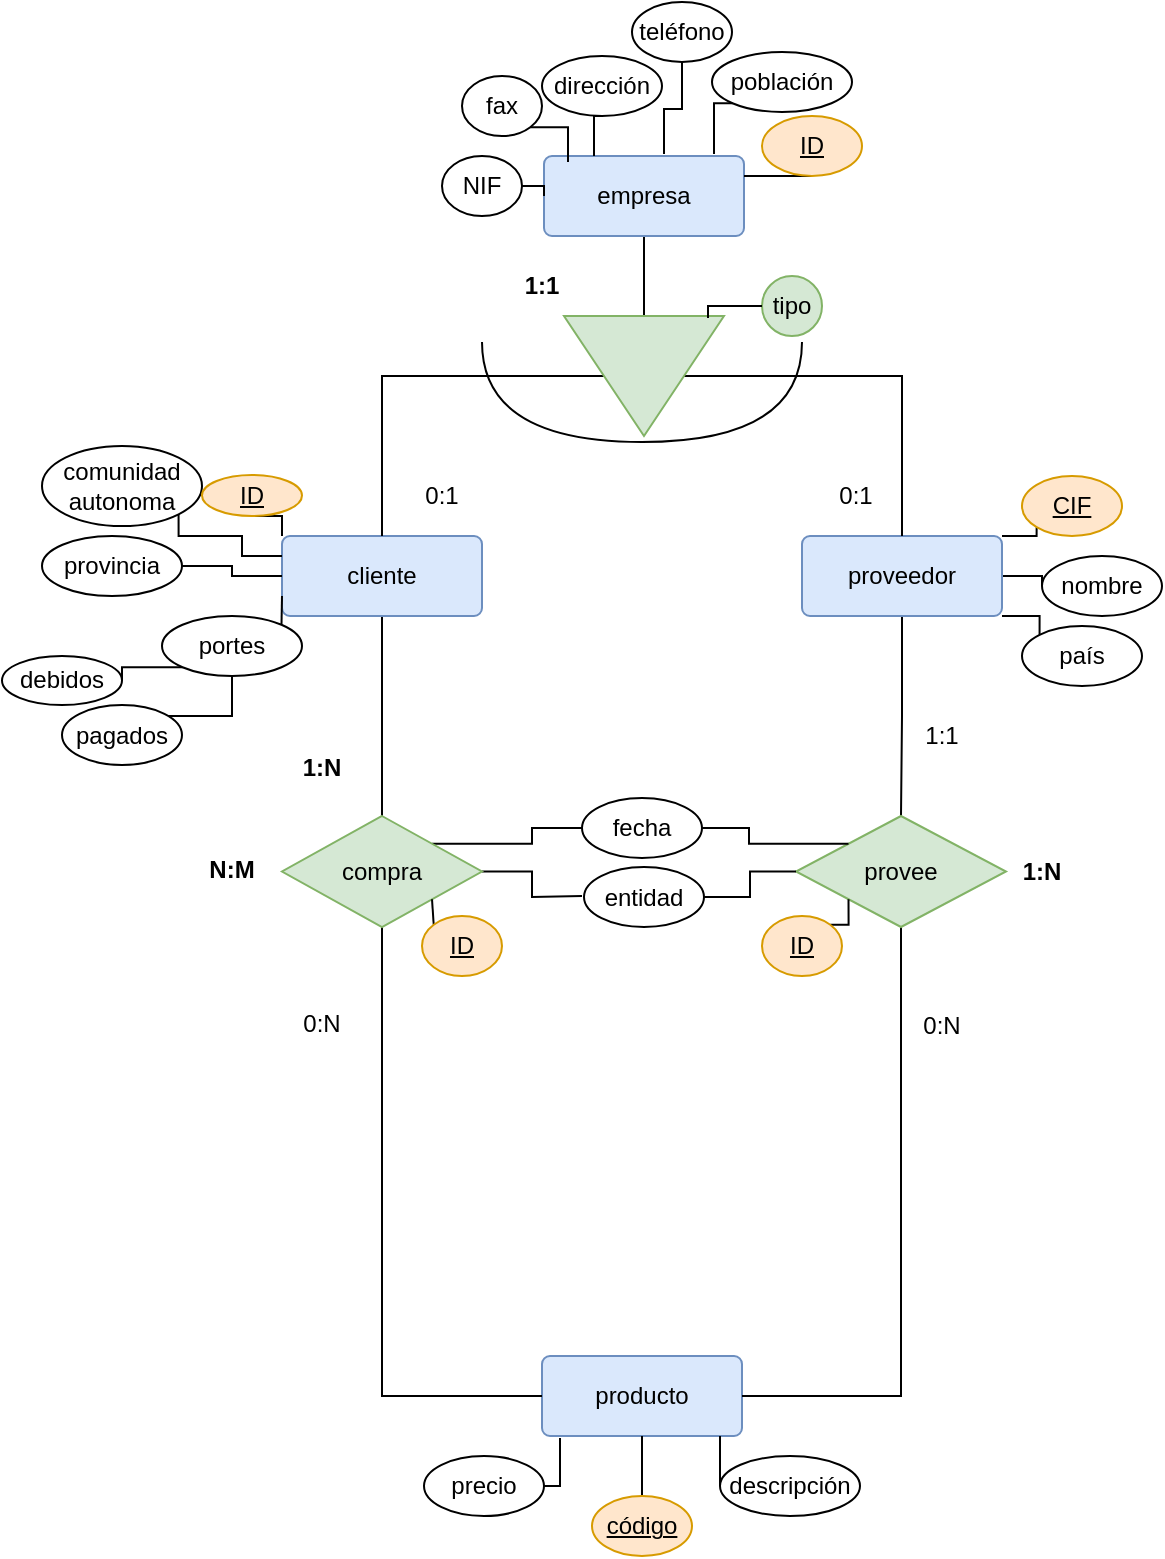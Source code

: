 <mxfile version="22.0.4" type="github">
  <diagram name="Página-1" id="pFsK3HNh0K1RL6zdb9fG">
    <mxGraphModel dx="1434" dy="795" grid="1" gridSize="10" guides="1" tooltips="1" connect="1" arrows="1" fold="1" page="1" pageScale="1" pageWidth="827" pageHeight="1169" math="0" shadow="0">
      <root>
        <mxCell id="0" />
        <mxCell id="1" parent="0" />
        <mxCell id="tli_p0ZEPbEqmwboCu_G-58" style="edgeStyle=orthogonalEdgeStyle;rounded=0;orthogonalLoop=1;jettySize=auto;html=1;exitX=0.5;exitY=1;exitDx=0;exitDy=0;entryX=0.5;entryY=0;entryDx=0;entryDy=0;endArrow=none;endFill=0;" edge="1" parent="1" source="tli_p0ZEPbEqmwboCu_G-1" target="tli_p0ZEPbEqmwboCu_G-49">
          <mxGeometry relative="1" as="geometry" />
        </mxCell>
        <mxCell id="tli_p0ZEPbEqmwboCu_G-1" value="cliente" style="rounded=1;arcSize=10;whiteSpace=wrap;html=1;align=center;fillColor=#dae8fc;strokeColor=#6c8ebf;" vertex="1" parent="1">
          <mxGeometry x="190" y="510" width="100" height="40" as="geometry" />
        </mxCell>
        <mxCell id="tli_p0ZEPbEqmwboCu_G-54" style="edgeStyle=orthogonalEdgeStyle;rounded=0;orthogonalLoop=1;jettySize=auto;html=1;exitX=1;exitY=0;exitDx=0;exitDy=0;entryX=0;entryY=1;entryDx=0;entryDy=0;endArrow=none;endFill=0;" edge="1" parent="1" source="tli_p0ZEPbEqmwboCu_G-2" target="tli_p0ZEPbEqmwboCu_G-37">
          <mxGeometry relative="1" as="geometry" />
        </mxCell>
        <mxCell id="tli_p0ZEPbEqmwboCu_G-56" style="edgeStyle=orthogonalEdgeStyle;rounded=0;orthogonalLoop=1;jettySize=auto;html=1;exitX=1;exitY=0.5;exitDx=0;exitDy=0;endArrow=none;endFill=0;" edge="1" parent="1" source="tli_p0ZEPbEqmwboCu_G-2" target="tli_p0ZEPbEqmwboCu_G-53">
          <mxGeometry relative="1" as="geometry" />
        </mxCell>
        <mxCell id="tli_p0ZEPbEqmwboCu_G-57" style="edgeStyle=orthogonalEdgeStyle;rounded=0;orthogonalLoop=1;jettySize=auto;html=1;exitX=1;exitY=1;exitDx=0;exitDy=0;entryX=0;entryY=0;entryDx=0;entryDy=0;endArrow=none;endFill=0;" edge="1" parent="1" source="tli_p0ZEPbEqmwboCu_G-2" target="tli_p0ZEPbEqmwboCu_G-55">
          <mxGeometry relative="1" as="geometry" />
        </mxCell>
        <mxCell id="tli_p0ZEPbEqmwboCu_G-59" value="" style="edgeStyle=orthogonalEdgeStyle;rounded=0;orthogonalLoop=1;jettySize=auto;html=1;endArrow=none;endFill=0;" edge="1" parent="1" source="tli_p0ZEPbEqmwboCu_G-2" target="tli_p0ZEPbEqmwboCu_G-50">
          <mxGeometry relative="1" as="geometry" />
        </mxCell>
        <mxCell id="tli_p0ZEPbEqmwboCu_G-2" value="proveedor" style="rounded=1;arcSize=10;whiteSpace=wrap;html=1;align=center;fillColor=#dae8fc;strokeColor=#6c8ebf;" vertex="1" parent="1">
          <mxGeometry x="450" y="510" width="100" height="40" as="geometry" />
        </mxCell>
        <mxCell id="tli_p0ZEPbEqmwboCu_G-11" style="edgeStyle=orthogonalEdgeStyle;rounded=0;orthogonalLoop=1;jettySize=auto;html=1;exitX=0.5;exitY=1;exitDx=0;exitDy=0;endArrow=none;endFill=0;" edge="1" parent="1" source="tli_p0ZEPbEqmwboCu_G-3" target="tli_p0ZEPbEqmwboCu_G-8">
          <mxGeometry relative="1" as="geometry" />
        </mxCell>
        <mxCell id="tli_p0ZEPbEqmwboCu_G-3" value="empresa" style="rounded=1;arcSize=10;whiteSpace=wrap;html=1;align=center;fillColor=#dae8fc;strokeColor=#6c8ebf;" vertex="1" parent="1">
          <mxGeometry x="321" y="320" width="100" height="40" as="geometry" />
        </mxCell>
        <mxCell id="tli_p0ZEPbEqmwboCu_G-9" style="edgeStyle=orthogonalEdgeStyle;rounded=0;orthogonalLoop=1;jettySize=auto;html=1;exitX=0.5;exitY=0;exitDx=0;exitDy=0;entryX=0.5;entryY=0;entryDx=0;entryDy=0;endArrow=none;endFill=0;" edge="1" parent="1" source="tli_p0ZEPbEqmwboCu_G-8" target="tli_p0ZEPbEqmwboCu_G-2">
          <mxGeometry relative="1" as="geometry" />
        </mxCell>
        <mxCell id="tli_p0ZEPbEqmwboCu_G-10" style="edgeStyle=orthogonalEdgeStyle;rounded=0;orthogonalLoop=1;jettySize=auto;html=1;exitX=0.5;exitY=1;exitDx=0;exitDy=0;entryX=0.5;entryY=0;entryDx=0;entryDy=0;endArrow=none;endFill=0;" edge="1" parent="1" source="tli_p0ZEPbEqmwboCu_G-8" target="tli_p0ZEPbEqmwboCu_G-1">
          <mxGeometry relative="1" as="geometry" />
        </mxCell>
        <mxCell id="tli_p0ZEPbEqmwboCu_G-8" value="" style="triangle;whiteSpace=wrap;html=1;rotation=0;direction=south;fillColor=#d5e8d4;strokeColor=#82b366;" vertex="1" parent="1">
          <mxGeometry x="331" y="400" width="80" height="60" as="geometry" />
        </mxCell>
        <mxCell id="tli_p0ZEPbEqmwboCu_G-12" value="tipo" style="ellipse;whiteSpace=wrap;html=1;fillColor=#d5e8d4;strokeColor=#82b366;" vertex="1" parent="1">
          <mxGeometry x="430" y="380" width="30" height="30" as="geometry" />
        </mxCell>
        <mxCell id="tli_p0ZEPbEqmwboCu_G-16" style="edgeStyle=orthogonalEdgeStyle;rounded=0;orthogonalLoop=1;jettySize=auto;html=1;exitX=0;exitY=0.5;exitDx=0;exitDy=0;entryX=0.017;entryY=0.1;entryDx=0;entryDy=0;entryPerimeter=0;endArrow=none;endFill=0;" edge="1" parent="1" source="tli_p0ZEPbEqmwboCu_G-12" target="tli_p0ZEPbEqmwboCu_G-8">
          <mxGeometry relative="1" as="geometry" />
        </mxCell>
        <mxCell id="tli_p0ZEPbEqmwboCu_G-17" value="producto" style="rounded=1;arcSize=10;whiteSpace=wrap;html=1;align=center;fillColor=#dae8fc;strokeColor=#6c8ebf;" vertex="1" parent="1">
          <mxGeometry x="320" y="920" width="100" height="40" as="geometry" />
        </mxCell>
        <mxCell id="tli_p0ZEPbEqmwboCu_G-32" style="edgeStyle=orthogonalEdgeStyle;rounded=0;orthogonalLoop=1;jettySize=auto;html=1;exitX=1;exitY=0.5;exitDx=0;exitDy=0;entryX=0;entryY=0.5;entryDx=0;entryDy=0;endArrow=none;endFill=0;" edge="1" parent="1" source="tli_p0ZEPbEqmwboCu_G-18" target="tli_p0ZEPbEqmwboCu_G-3">
          <mxGeometry relative="1" as="geometry" />
        </mxCell>
        <mxCell id="tli_p0ZEPbEqmwboCu_G-18" value="NIF" style="ellipse;whiteSpace=wrap;html=1;align=center;" vertex="1" parent="1">
          <mxGeometry x="270" y="320" width="40" height="30" as="geometry" />
        </mxCell>
        <mxCell id="tli_p0ZEPbEqmwboCu_G-29" style="edgeStyle=orthogonalEdgeStyle;rounded=0;orthogonalLoop=1;jettySize=auto;html=1;exitX=0.5;exitY=1;exitDx=0;exitDy=0;entryX=0.25;entryY=0;entryDx=0;entryDy=0;endArrow=none;endFill=0;" edge="1" parent="1" source="tli_p0ZEPbEqmwboCu_G-20" target="tli_p0ZEPbEqmwboCu_G-3">
          <mxGeometry relative="1" as="geometry" />
        </mxCell>
        <mxCell id="tli_p0ZEPbEqmwboCu_G-20" value="dirección" style="ellipse;whiteSpace=wrap;html=1;align=center;" vertex="1" parent="1">
          <mxGeometry x="320" y="270" width="60" height="30" as="geometry" />
        </mxCell>
        <mxCell id="tli_p0ZEPbEqmwboCu_G-21" value="población" style="ellipse;whiteSpace=wrap;html=1;align=center;" vertex="1" parent="1">
          <mxGeometry x="405" y="268" width="70" height="30" as="geometry" />
        </mxCell>
        <mxCell id="tli_p0ZEPbEqmwboCu_G-22" value="teléfono" style="ellipse;whiteSpace=wrap;html=1;align=center;" vertex="1" parent="1">
          <mxGeometry x="365" y="243" width="50" height="30" as="geometry" />
        </mxCell>
        <mxCell id="tli_p0ZEPbEqmwboCu_G-23" value="fax" style="ellipse;whiteSpace=wrap;html=1;align=center;" vertex="1" parent="1">
          <mxGeometry x="280" y="280" width="40" height="30" as="geometry" />
        </mxCell>
        <mxCell id="tli_p0ZEPbEqmwboCu_G-26" style="edgeStyle=orthogonalEdgeStyle;rounded=0;orthogonalLoop=1;jettySize=auto;html=1;exitX=0.5;exitY=1;exitDx=0;exitDy=0;entryX=1;entryY=0.25;entryDx=0;entryDy=0;endArrow=none;endFill=0;" edge="1" parent="1" source="tli_p0ZEPbEqmwboCu_G-24" target="tli_p0ZEPbEqmwboCu_G-3">
          <mxGeometry relative="1" as="geometry" />
        </mxCell>
        <mxCell id="tli_p0ZEPbEqmwboCu_G-24" value="&lt;u&gt;ID&lt;/u&gt;" style="ellipse;whiteSpace=wrap;html=1;align=center;fillColor=#ffe6cc;strokeColor=#d79b00;" vertex="1" parent="1">
          <mxGeometry x="430" y="300" width="50" height="30" as="geometry" />
        </mxCell>
        <mxCell id="tli_p0ZEPbEqmwboCu_G-25" value="" style="shape=requiredInterface;html=1;verticalLabelPosition=bottom;sketch=0;rotation=90;" vertex="1" parent="1">
          <mxGeometry x="345" y="358" width="50" height="160" as="geometry" />
        </mxCell>
        <mxCell id="tli_p0ZEPbEqmwboCu_G-27" style="edgeStyle=orthogonalEdgeStyle;rounded=0;orthogonalLoop=1;jettySize=auto;html=1;exitX=0;exitY=1;exitDx=0;exitDy=0;entryX=0.85;entryY=-0.025;entryDx=0;entryDy=0;entryPerimeter=0;endArrow=none;endFill=0;" edge="1" parent="1" source="tli_p0ZEPbEqmwboCu_G-21" target="tli_p0ZEPbEqmwboCu_G-3">
          <mxGeometry relative="1" as="geometry" />
        </mxCell>
        <mxCell id="tli_p0ZEPbEqmwboCu_G-28" style="edgeStyle=orthogonalEdgeStyle;rounded=0;orthogonalLoop=1;jettySize=auto;html=1;exitX=0.5;exitY=1;exitDx=0;exitDy=0;entryX=0.6;entryY=-0.025;entryDx=0;entryDy=0;entryPerimeter=0;endArrow=none;endFill=0;" edge="1" parent="1" source="tli_p0ZEPbEqmwboCu_G-22" target="tli_p0ZEPbEqmwboCu_G-3">
          <mxGeometry relative="1" as="geometry" />
        </mxCell>
        <mxCell id="tli_p0ZEPbEqmwboCu_G-30" style="edgeStyle=orthogonalEdgeStyle;rounded=0;orthogonalLoop=1;jettySize=auto;html=1;exitX=1;exitY=1;exitDx=0;exitDy=0;entryX=0.12;entryY=0.075;entryDx=0;entryDy=0;entryPerimeter=0;endArrow=none;endFill=0;" edge="1" parent="1" source="tli_p0ZEPbEqmwboCu_G-23" target="tli_p0ZEPbEqmwboCu_G-3">
          <mxGeometry relative="1" as="geometry" />
        </mxCell>
        <mxCell id="tli_p0ZEPbEqmwboCu_G-44" style="edgeStyle=orthogonalEdgeStyle;rounded=0;orthogonalLoop=1;jettySize=auto;html=1;exitX=1;exitY=0.5;exitDx=0;exitDy=0;entryX=0;entryY=0.5;entryDx=0;entryDy=0;endArrow=none;endFill=0;" edge="1" parent="1" source="tli_p0ZEPbEqmwboCu_G-33" target="tli_p0ZEPbEqmwboCu_G-1">
          <mxGeometry relative="1" as="geometry" />
        </mxCell>
        <mxCell id="tli_p0ZEPbEqmwboCu_G-33" value="provincia" style="ellipse;whiteSpace=wrap;html=1;align=center;" vertex="1" parent="1">
          <mxGeometry x="70" y="510" width="70" height="30" as="geometry" />
        </mxCell>
        <mxCell id="tli_p0ZEPbEqmwboCu_G-43" style="edgeStyle=orthogonalEdgeStyle;rounded=0;orthogonalLoop=1;jettySize=auto;html=1;exitX=1;exitY=1;exitDx=0;exitDy=0;entryX=0;entryY=0.25;entryDx=0;entryDy=0;endArrow=none;endFill=0;" edge="1" parent="1" source="tli_p0ZEPbEqmwboCu_G-34" target="tli_p0ZEPbEqmwboCu_G-1">
          <mxGeometry relative="1" as="geometry">
            <Array as="points">
              <mxPoint x="138" y="510" />
              <mxPoint x="170" y="510" />
              <mxPoint x="170" y="520" />
            </Array>
          </mxGeometry>
        </mxCell>
        <mxCell id="tli_p0ZEPbEqmwboCu_G-34" value="&lt;div&gt;comunidad&lt;/div&gt;&lt;div&gt;autonoma&lt;br&gt;&lt;/div&gt;" style="ellipse;whiteSpace=wrap;html=1;align=center;" vertex="1" parent="1">
          <mxGeometry x="70" y="465" width="80" height="40" as="geometry" />
        </mxCell>
        <mxCell id="tli_p0ZEPbEqmwboCu_G-37" value="&lt;u&gt;CIF&lt;/u&gt;" style="ellipse;whiteSpace=wrap;html=1;align=center;fillColor=#ffe6cc;strokeColor=#d79b00;" vertex="1" parent="1">
          <mxGeometry x="560" y="480" width="50" height="30" as="geometry" />
        </mxCell>
        <mxCell id="tli_p0ZEPbEqmwboCu_G-45" style="edgeStyle=orthogonalEdgeStyle;rounded=0;orthogonalLoop=1;jettySize=auto;html=1;exitX=1;exitY=0;exitDx=0;exitDy=0;entryX=0;entryY=0.75;entryDx=0;entryDy=0;endArrow=none;endFill=0;" edge="1" parent="1" source="tli_p0ZEPbEqmwboCu_G-38" target="tli_p0ZEPbEqmwboCu_G-1">
          <mxGeometry relative="1" as="geometry" />
        </mxCell>
        <mxCell id="tli_p0ZEPbEqmwboCu_G-46" value="" style="edgeStyle=orthogonalEdgeStyle;rounded=0;orthogonalLoop=1;jettySize=auto;html=1;endArrow=none;endFill=0;" edge="1" parent="1" source="tli_p0ZEPbEqmwboCu_G-38" target="tli_p0ZEPbEqmwboCu_G-41">
          <mxGeometry relative="1" as="geometry" />
        </mxCell>
        <mxCell id="tli_p0ZEPbEqmwboCu_G-47" style="edgeStyle=orthogonalEdgeStyle;rounded=0;orthogonalLoop=1;jettySize=auto;html=1;exitX=0;exitY=1;exitDx=0;exitDy=0;entryX=1;entryY=0.5;entryDx=0;entryDy=0;endArrow=none;endFill=0;" edge="1" parent="1" source="tli_p0ZEPbEqmwboCu_G-38" target="tli_p0ZEPbEqmwboCu_G-40">
          <mxGeometry relative="1" as="geometry" />
        </mxCell>
        <mxCell id="tli_p0ZEPbEqmwboCu_G-38" value="portes" style="ellipse;whiteSpace=wrap;html=1;align=center;" vertex="1" parent="1">
          <mxGeometry x="130" y="550" width="70" height="30" as="geometry" />
        </mxCell>
        <mxCell id="tli_p0ZEPbEqmwboCu_G-42" style="edgeStyle=orthogonalEdgeStyle;rounded=0;orthogonalLoop=1;jettySize=auto;html=1;exitX=0.5;exitY=1;exitDx=0;exitDy=0;entryX=0;entryY=0;entryDx=0;entryDy=0;endArrow=none;endFill=0;" edge="1" parent="1" source="tli_p0ZEPbEqmwboCu_G-39" target="tli_p0ZEPbEqmwboCu_G-1">
          <mxGeometry relative="1" as="geometry" />
        </mxCell>
        <mxCell id="tli_p0ZEPbEqmwboCu_G-39" value="&lt;u&gt;ID&lt;/u&gt;" style="ellipse;whiteSpace=wrap;html=1;align=center;fillColor=#ffe6cc;strokeColor=#d79b00;" vertex="1" parent="1">
          <mxGeometry x="150" y="479.5" width="50" height="20.5" as="geometry" />
        </mxCell>
        <mxCell id="tli_p0ZEPbEqmwboCu_G-40" value="debidos" style="ellipse;whiteSpace=wrap;html=1;align=center;" vertex="1" parent="1">
          <mxGeometry x="50" y="570" width="60" height="24.5" as="geometry" />
        </mxCell>
        <mxCell id="tli_p0ZEPbEqmwboCu_G-41" value="pagados" style="ellipse;whiteSpace=wrap;html=1;align=center;" vertex="1" parent="1">
          <mxGeometry x="80" y="594.5" width="60" height="30" as="geometry" />
        </mxCell>
        <mxCell id="tli_p0ZEPbEqmwboCu_G-61" style="edgeStyle=orthogonalEdgeStyle;rounded=0;orthogonalLoop=1;jettySize=auto;html=1;exitX=0.5;exitY=1;exitDx=0;exitDy=0;entryX=0;entryY=0.5;entryDx=0;entryDy=0;endArrow=none;endFill=0;" edge="1" parent="1" source="tli_p0ZEPbEqmwboCu_G-49" target="tli_p0ZEPbEqmwboCu_G-17">
          <mxGeometry relative="1" as="geometry" />
        </mxCell>
        <mxCell id="tli_p0ZEPbEqmwboCu_G-64" style="edgeStyle=orthogonalEdgeStyle;rounded=0;orthogonalLoop=1;jettySize=auto;html=1;exitX=1;exitY=0.5;exitDx=0;exitDy=0;endArrow=none;endFill=0;" edge="1" parent="1" source="tli_p0ZEPbEqmwboCu_G-49">
          <mxGeometry relative="1" as="geometry">
            <mxPoint x="340" y="690" as="targetPoint" />
          </mxGeometry>
        </mxCell>
        <mxCell id="tli_p0ZEPbEqmwboCu_G-66" style="edgeStyle=orthogonalEdgeStyle;rounded=0;orthogonalLoop=1;jettySize=auto;html=1;exitX=1;exitY=0;exitDx=0;exitDy=0;entryX=0;entryY=0.5;entryDx=0;entryDy=0;endArrow=none;endFill=0;" edge="1" parent="1" source="tli_p0ZEPbEqmwboCu_G-49" target="tli_p0ZEPbEqmwboCu_G-62">
          <mxGeometry relative="1" as="geometry" />
        </mxCell>
        <mxCell id="tli_p0ZEPbEqmwboCu_G-49" value="compra" style="shape=rhombus;perimeter=rhombusPerimeter;whiteSpace=wrap;html=1;align=center;fillColor=#d5e8d4;strokeColor=#82b366;" vertex="1" parent="1">
          <mxGeometry x="190" y="650" width="100" height="55.5" as="geometry" />
        </mxCell>
        <mxCell id="tli_p0ZEPbEqmwboCu_G-60" style="edgeStyle=orthogonalEdgeStyle;rounded=0;orthogonalLoop=1;jettySize=auto;html=1;exitX=0.5;exitY=1;exitDx=0;exitDy=0;entryX=1;entryY=0.5;entryDx=0;entryDy=0;endArrow=none;endFill=0;" edge="1" parent="1" source="tli_p0ZEPbEqmwboCu_G-50" target="tli_p0ZEPbEqmwboCu_G-17">
          <mxGeometry relative="1" as="geometry" />
        </mxCell>
        <mxCell id="tli_p0ZEPbEqmwboCu_G-50" value="provee" style="shape=rhombus;perimeter=rhombusPerimeter;whiteSpace=wrap;html=1;align=center;fillColor=#d5e8d4;strokeColor=#82b366;" vertex="1" parent="1">
          <mxGeometry x="447" y="650" width="105" height="55.5" as="geometry" />
        </mxCell>
        <mxCell id="tli_p0ZEPbEqmwboCu_G-53" value="nombre" style="ellipse;whiteSpace=wrap;html=1;align=center;" vertex="1" parent="1">
          <mxGeometry x="570" y="520" width="60" height="30" as="geometry" />
        </mxCell>
        <mxCell id="tli_p0ZEPbEqmwboCu_G-55" value="país" style="ellipse;whiteSpace=wrap;html=1;align=center;" vertex="1" parent="1">
          <mxGeometry x="560" y="555" width="60" height="30" as="geometry" />
        </mxCell>
        <mxCell id="tli_p0ZEPbEqmwboCu_G-67" style="edgeStyle=orthogonalEdgeStyle;rounded=0;orthogonalLoop=1;jettySize=auto;html=1;exitX=1;exitY=0.5;exitDx=0;exitDy=0;entryX=0;entryY=0;entryDx=0;entryDy=0;endArrow=none;endFill=0;" edge="1" parent="1" source="tli_p0ZEPbEqmwboCu_G-62" target="tli_p0ZEPbEqmwboCu_G-50">
          <mxGeometry relative="1" as="geometry" />
        </mxCell>
        <mxCell id="tli_p0ZEPbEqmwboCu_G-62" value="fecha" style="ellipse;whiteSpace=wrap;html=1;align=center;" vertex="1" parent="1">
          <mxGeometry x="340" y="641" width="60" height="30" as="geometry" />
        </mxCell>
        <mxCell id="tli_p0ZEPbEqmwboCu_G-65" style="edgeStyle=orthogonalEdgeStyle;rounded=0;orthogonalLoop=1;jettySize=auto;html=1;exitX=1;exitY=0.5;exitDx=0;exitDy=0;entryX=0;entryY=0.5;entryDx=0;entryDy=0;endArrow=none;endFill=0;" edge="1" parent="1" source="tli_p0ZEPbEqmwboCu_G-63" target="tli_p0ZEPbEqmwboCu_G-50">
          <mxGeometry relative="1" as="geometry" />
        </mxCell>
        <mxCell id="tli_p0ZEPbEqmwboCu_G-63" value="entidad" style="ellipse;whiteSpace=wrap;html=1;align=center;" vertex="1" parent="1">
          <mxGeometry x="341" y="675.5" width="60" height="30" as="geometry" />
        </mxCell>
        <mxCell id="tli_p0ZEPbEqmwboCu_G-70" style="edgeStyle=orthogonalEdgeStyle;rounded=0;orthogonalLoop=1;jettySize=auto;html=1;exitX=1;exitY=0;exitDx=0;exitDy=0;entryX=0;entryY=1;entryDx=0;entryDy=0;endArrow=none;endFill=0;" edge="1" parent="1" source="tli_p0ZEPbEqmwboCu_G-68" target="tli_p0ZEPbEqmwboCu_G-50">
          <mxGeometry relative="1" as="geometry" />
        </mxCell>
        <mxCell id="tli_p0ZEPbEqmwboCu_G-68" value="&lt;u&gt;ID&lt;/u&gt;" style="ellipse;whiteSpace=wrap;html=1;align=center;fillColor=#ffe6cc;strokeColor=#d79b00;" vertex="1" parent="1">
          <mxGeometry x="430" y="700" width="40" height="30" as="geometry" />
        </mxCell>
        <mxCell id="tli_p0ZEPbEqmwboCu_G-71" style="edgeStyle=orthogonalEdgeStyle;rounded=0;orthogonalLoop=1;jettySize=auto;html=1;exitX=0;exitY=0;exitDx=0;exitDy=0;entryX=1;entryY=1;entryDx=0;entryDy=0;endArrow=none;endFill=0;" edge="1" parent="1" source="tli_p0ZEPbEqmwboCu_G-69" target="tli_p0ZEPbEqmwboCu_G-49">
          <mxGeometry relative="1" as="geometry" />
        </mxCell>
        <mxCell id="tli_p0ZEPbEqmwboCu_G-69" value="&lt;u&gt;ID&lt;/u&gt;" style="ellipse;whiteSpace=wrap;html=1;align=center;fillColor=#ffe6cc;strokeColor=#d79b00;" vertex="1" parent="1">
          <mxGeometry x="260" y="700" width="40" height="30" as="geometry" />
        </mxCell>
        <mxCell id="tli_p0ZEPbEqmwboCu_G-80" style="edgeStyle=orthogonalEdgeStyle;rounded=0;orthogonalLoop=1;jettySize=auto;html=1;exitX=0.5;exitY=0;exitDx=0;exitDy=0;entryX=0.5;entryY=1;entryDx=0;entryDy=0;endArrow=none;endFill=0;" edge="1" parent="1" source="tli_p0ZEPbEqmwboCu_G-72" target="tli_p0ZEPbEqmwboCu_G-17">
          <mxGeometry relative="1" as="geometry" />
        </mxCell>
        <mxCell id="tli_p0ZEPbEqmwboCu_G-72" value="&lt;u&gt;código&lt;/u&gt;" style="ellipse;whiteSpace=wrap;html=1;align=center;fillColor=#ffe6cc;strokeColor=#d79b00;" vertex="1" parent="1">
          <mxGeometry x="345" y="990" width="50" height="30" as="geometry" />
        </mxCell>
        <mxCell id="tli_p0ZEPbEqmwboCu_G-73" value="descripción" style="ellipse;whiteSpace=wrap;html=1;align=center;" vertex="1" parent="1">
          <mxGeometry x="409" y="970" width="70" height="30" as="geometry" />
        </mxCell>
        <mxCell id="tli_p0ZEPbEqmwboCu_G-74" value="precio" style="ellipse;whiteSpace=wrap;html=1;align=center;" vertex="1" parent="1">
          <mxGeometry x="261" y="970" width="60" height="30" as="geometry" />
        </mxCell>
        <mxCell id="tli_p0ZEPbEqmwboCu_G-79" style="edgeStyle=orthogonalEdgeStyle;rounded=0;orthogonalLoop=1;jettySize=auto;html=1;exitX=0;exitY=0.5;exitDx=0;exitDy=0;entryX=0.89;entryY=1;entryDx=0;entryDy=0;entryPerimeter=0;endArrow=none;endFill=0;" edge="1" parent="1" source="tli_p0ZEPbEqmwboCu_G-73" target="tli_p0ZEPbEqmwboCu_G-17">
          <mxGeometry relative="1" as="geometry" />
        </mxCell>
        <mxCell id="tli_p0ZEPbEqmwboCu_G-81" style="edgeStyle=orthogonalEdgeStyle;rounded=0;orthogonalLoop=1;jettySize=auto;html=1;exitX=1;exitY=0.5;exitDx=0;exitDy=0;entryX=0.09;entryY=1.025;entryDx=0;entryDy=0;entryPerimeter=0;endArrow=none;endFill=0;" edge="1" parent="1" source="tli_p0ZEPbEqmwboCu_G-74" target="tli_p0ZEPbEqmwboCu_G-17">
          <mxGeometry relative="1" as="geometry" />
        </mxCell>
        <mxCell id="tli_p0ZEPbEqmwboCu_G-82" value="0:N" style="text;html=1;strokeColor=none;fillColor=none;align=center;verticalAlign=middle;whiteSpace=wrap;rounded=0;" vertex="1" parent="1">
          <mxGeometry x="490" y="740" width="60" height="30" as="geometry" />
        </mxCell>
        <mxCell id="tli_p0ZEPbEqmwboCu_G-83" value="1:1" style="text;html=1;strokeColor=none;fillColor=none;align=center;verticalAlign=middle;whiteSpace=wrap;rounded=0;" vertex="1" parent="1">
          <mxGeometry x="490" y="594.5" width="60" height="30" as="geometry" />
        </mxCell>
        <mxCell id="tli_p0ZEPbEqmwboCu_G-84" value="&lt;b&gt;1:N&lt;/b&gt;" style="text;html=1;strokeColor=none;fillColor=none;align=center;verticalAlign=middle;whiteSpace=wrap;rounded=0;" vertex="1" parent="1">
          <mxGeometry x="540" y="662.75" width="60" height="30" as="geometry" />
        </mxCell>
        <mxCell id="tli_p0ZEPbEqmwboCu_G-85" value="&lt;b&gt;1:1&lt;/b&gt;" style="text;html=1;strokeColor=none;fillColor=none;align=center;verticalAlign=middle;whiteSpace=wrap;rounded=0;" vertex="1" parent="1">
          <mxGeometry x="290" y="370" width="60" height="30" as="geometry" />
        </mxCell>
        <mxCell id="tli_p0ZEPbEqmwboCu_G-86" value="0:1" style="text;html=1;strokeColor=none;fillColor=none;align=center;verticalAlign=middle;whiteSpace=wrap;rounded=0;" vertex="1" parent="1">
          <mxGeometry x="447" y="474.75" width="60" height="30" as="geometry" />
        </mxCell>
        <mxCell id="tli_p0ZEPbEqmwboCu_G-87" value="0:1" style="text;html=1;strokeColor=none;fillColor=none;align=center;verticalAlign=middle;whiteSpace=wrap;rounded=0;" vertex="1" parent="1">
          <mxGeometry x="240" y="475" width="60" height="30" as="geometry" />
        </mxCell>
        <mxCell id="tli_p0ZEPbEqmwboCu_G-88" value="0:N" style="text;html=1;strokeColor=none;fillColor=none;align=center;verticalAlign=middle;whiteSpace=wrap;rounded=0;" vertex="1" parent="1">
          <mxGeometry x="180" y="739" width="60" height="30" as="geometry" />
        </mxCell>
        <mxCell id="tli_p0ZEPbEqmwboCu_G-90" value="&lt;b&gt;1:N&lt;/b&gt;" style="text;html=1;strokeColor=none;fillColor=none;align=center;verticalAlign=middle;whiteSpace=wrap;rounded=0;" vertex="1" parent="1">
          <mxGeometry x="180" y="611" width="60" height="30" as="geometry" />
        </mxCell>
        <mxCell id="tli_p0ZEPbEqmwboCu_G-91" value="&lt;b&gt;N:M&lt;/b&gt;" style="text;html=1;strokeColor=none;fillColor=none;align=center;verticalAlign=middle;whiteSpace=wrap;rounded=0;" vertex="1" parent="1">
          <mxGeometry x="135" y="662" width="60" height="30" as="geometry" />
        </mxCell>
      </root>
    </mxGraphModel>
  </diagram>
</mxfile>
